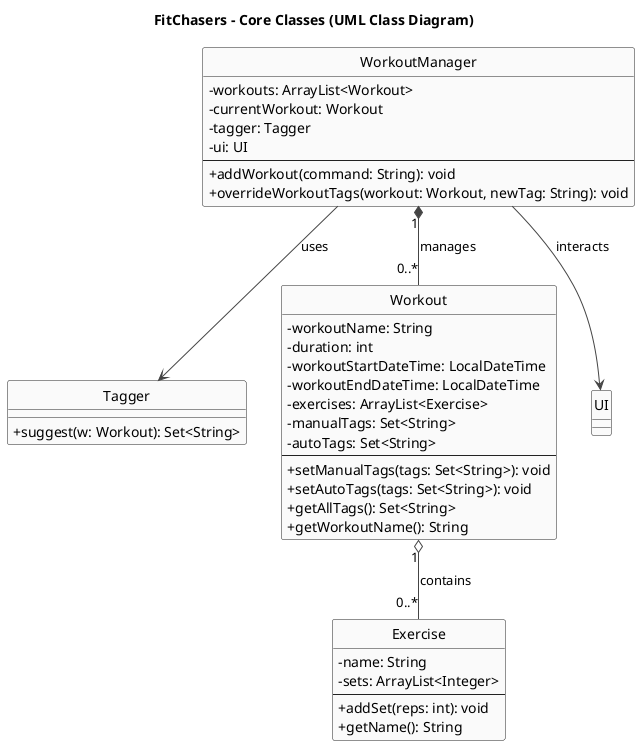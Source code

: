 @startuml
title FitChasers – Core Classes (UML Class Diagram)

skinparam shadowing false
skinparam classAttributeIconSize 0
skinparam ArrowColor #444
skinparam ClassBorderColor #222
skinparam ClassBackgroundColor #FAFAFA
skinparam NoteBackgroundColor #fff
skinparam NoteBorderColor #aaa

hide circle
hide stereotype

' ===== Classes & Interfaces =====
class WorkoutManager {
  -workouts: ArrayList<Workout>
  -currentWorkout: Workout
  -tagger: Tagger
  -ui: UI
  --
  +addWorkout(command: String): void
  +overrideWorkoutTags(workout: Workout, newTag: String): void
}

class Tagger <<interface>> {
  +suggest(w: Workout): Set<String>
}

class Workout {
  -workoutName: String
  -duration: int
  -workoutStartDateTime: LocalDateTime
  -workoutEndDateTime: LocalDateTime
  -exercises: ArrayList<Exercise>
  -manualTags: Set<String>
  -autoTags: Set<String>
  --
  +setManualTags(tags: Set<String>): void
  +setAutoTags(tags: Set<String>): void
  +getAllTags(): Set<String>
  +getWorkoutName(): String
}

class Exercise {
  -name: String
  -sets: ArrayList<Integer>
  --
  +addSet(reps: int): void
  +getName(): String
}

class UI

' ===== Relationships =====
WorkoutManager "1" *-- "0..*" Workout : manages
WorkoutManager --> Tagger : uses
WorkoutManager --> UI : interacts
Workout "1" o-- "0..*" Exercise : contains

@enduml
